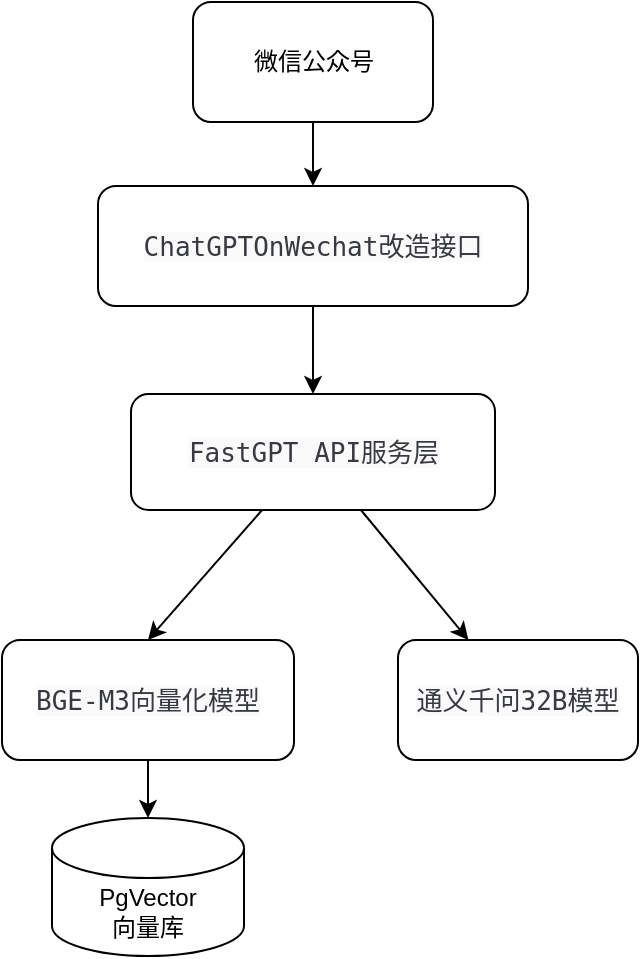 <mxfile version="27.0.8">
  <diagram name="第 1 页" id="PZtgD9VLAa3Xq2h1W10F">
    <mxGraphModel dx="946" dy="671" grid="0" gridSize="10" guides="1" tooltips="1" connect="1" arrows="1" fold="1" page="1" pageScale="1" pageWidth="827" pageHeight="1169" math="0" shadow="0">
      <root>
        <mxCell id="0" />
        <mxCell id="1" parent="0" />
        <mxCell id="LTBSq_qg97RKEcHS7W4E-15" value="" style="rounded=0;orthogonalLoop=1;jettySize=auto;html=1;" edge="1" parent="1" source="LTBSq_qg97RKEcHS7W4E-1" target="LTBSq_qg97RKEcHS7W4E-3">
          <mxGeometry relative="1" as="geometry" />
        </mxCell>
        <mxCell id="LTBSq_qg97RKEcHS7W4E-1" value="微信公众号" style="rounded=1;whiteSpace=wrap;html=1;" vertex="1" parent="1">
          <mxGeometry x="349.5" y="101" width="120" height="60" as="geometry" />
        </mxCell>
        <mxCell id="LTBSq_qg97RKEcHS7W4E-14" value="" style="edgeStyle=orthogonalEdgeStyle;rounded=0;orthogonalLoop=1;jettySize=auto;html=1;" edge="1" parent="1" source="LTBSq_qg97RKEcHS7W4E-3" target="LTBSq_qg97RKEcHS7W4E-5">
          <mxGeometry relative="1" as="geometry" />
        </mxCell>
        <mxCell id="LTBSq_qg97RKEcHS7W4E-3" value="&lt;span style=&quot;color: rgb(56, 58, 66); font-family: &amp;quot;Cascadia Code&amp;quot;, &amp;quot;Fira Code&amp;quot;, Consolas, monospace; font-size: 13px; text-align: left; white-space: pre; background-color: rgb(250, 250, 250);&quot;&gt;ChatGPTOnWechat改造接口&lt;/span&gt;" style="rounded=1;whiteSpace=wrap;html=1;" vertex="1" parent="1">
          <mxGeometry x="302" y="193" width="215" height="60" as="geometry" />
        </mxCell>
        <mxCell id="LTBSq_qg97RKEcHS7W4E-12" style="rounded=0;orthogonalLoop=1;jettySize=auto;html=1;entryX=0.5;entryY=0;entryDx=0;entryDy=0;" edge="1" parent="1" source="LTBSq_qg97RKEcHS7W4E-5" target="LTBSq_qg97RKEcHS7W4E-7">
          <mxGeometry relative="1" as="geometry" />
        </mxCell>
        <mxCell id="LTBSq_qg97RKEcHS7W4E-13" style="rounded=0;orthogonalLoop=1;jettySize=auto;html=1;" edge="1" parent="1" source="LTBSq_qg97RKEcHS7W4E-5" target="LTBSq_qg97RKEcHS7W4E-9">
          <mxGeometry relative="1" as="geometry" />
        </mxCell>
        <mxCell id="LTBSq_qg97RKEcHS7W4E-5" value="&lt;span style=&quot;color: rgb(56, 58, 66); font-family: &amp;quot;Cascadia Code&amp;quot;, &amp;quot;Fira Code&amp;quot;, Consolas, monospace; font-size: 13px; text-align: left; white-space: pre; background-color: rgb(250, 250, 250);&quot;&gt;FastGPT API服务层&lt;/span&gt;" style="rounded=1;whiteSpace=wrap;html=1;" vertex="1" parent="1">
          <mxGeometry x="318.5" y="297" width="182" height="58" as="geometry" />
        </mxCell>
        <mxCell id="LTBSq_qg97RKEcHS7W4E-11" style="edgeStyle=orthogonalEdgeStyle;rounded=0;orthogonalLoop=1;jettySize=auto;html=1;exitX=0.5;exitY=1;exitDx=0;exitDy=0;" edge="1" parent="1" source="LTBSq_qg97RKEcHS7W4E-7" target="LTBSq_qg97RKEcHS7W4E-10">
          <mxGeometry relative="1" as="geometry" />
        </mxCell>
        <mxCell id="LTBSq_qg97RKEcHS7W4E-7" value="&lt;span style=&quot;color: rgb(56, 58, 66); font-family: &amp;quot;Cascadia Code&amp;quot;, &amp;quot;Fira Code&amp;quot;, Consolas, monospace; font-size: 13px; text-align: left; white-space: pre; background-color: rgb(250, 250, 250);&quot;&gt;BGE-M3向量化模型&lt;/span&gt;" style="rounded=1;whiteSpace=wrap;html=1;" vertex="1" parent="1">
          <mxGeometry x="254" y="420" width="146" height="60" as="geometry" />
        </mxCell>
        <mxCell id="LTBSq_qg97RKEcHS7W4E-9" value="&lt;span style=&quot;color: rgb(56, 58, 66); font-family: &amp;quot;Cascadia Code&amp;quot;, &amp;quot;Fira Code&amp;quot;, Consolas, monospace; font-size: 13px; text-align: left; white-space: pre; background-color: rgb(250, 250, 250);&quot;&gt;通义千问32B模型&lt;/span&gt;" style="rounded=1;whiteSpace=wrap;html=1;" vertex="1" parent="1">
          <mxGeometry x="452" y="420" width="120" height="60" as="geometry" />
        </mxCell>
        <mxCell id="LTBSq_qg97RKEcHS7W4E-10" value="PgVector&lt;div&gt;向量库&lt;/div&gt;" style="shape=cylinder3;whiteSpace=wrap;html=1;boundedLbl=1;backgroundOutline=1;size=15;" vertex="1" parent="1">
          <mxGeometry x="279" y="509" width="96" height="69" as="geometry" />
        </mxCell>
      </root>
    </mxGraphModel>
  </diagram>
</mxfile>
